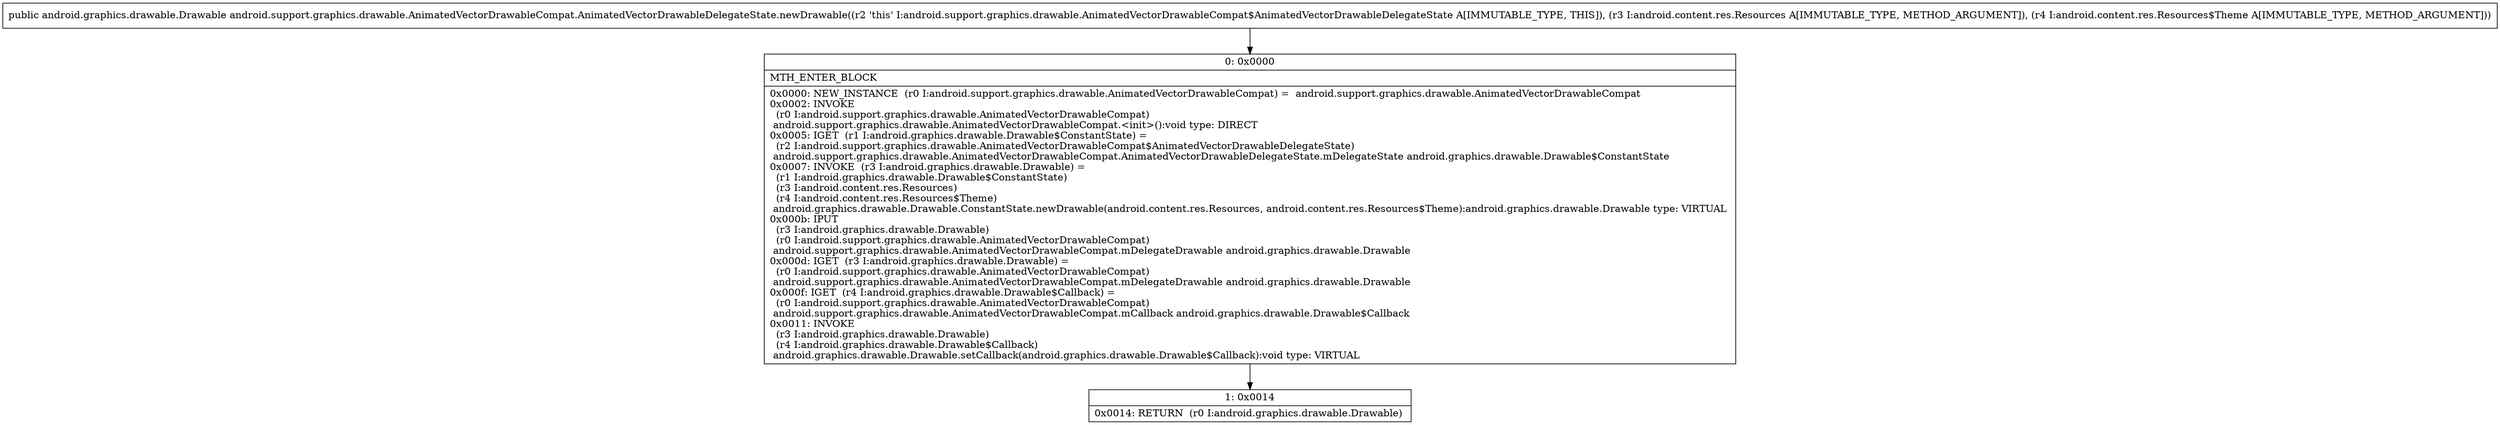 digraph "CFG forandroid.support.graphics.drawable.AnimatedVectorDrawableCompat.AnimatedVectorDrawableDelegateState.newDrawable(Landroid\/content\/res\/Resources;Landroid\/content\/res\/Resources$Theme;)Landroid\/graphics\/drawable\/Drawable;" {
Node_0 [shape=record,label="{0\:\ 0x0000|MTH_ENTER_BLOCK\l|0x0000: NEW_INSTANCE  (r0 I:android.support.graphics.drawable.AnimatedVectorDrawableCompat) =  android.support.graphics.drawable.AnimatedVectorDrawableCompat \l0x0002: INVOKE  \l  (r0 I:android.support.graphics.drawable.AnimatedVectorDrawableCompat)\l android.support.graphics.drawable.AnimatedVectorDrawableCompat.\<init\>():void type: DIRECT \l0x0005: IGET  (r1 I:android.graphics.drawable.Drawable$ConstantState) = \l  (r2 I:android.support.graphics.drawable.AnimatedVectorDrawableCompat$AnimatedVectorDrawableDelegateState)\l android.support.graphics.drawable.AnimatedVectorDrawableCompat.AnimatedVectorDrawableDelegateState.mDelegateState android.graphics.drawable.Drawable$ConstantState \l0x0007: INVOKE  (r3 I:android.graphics.drawable.Drawable) = \l  (r1 I:android.graphics.drawable.Drawable$ConstantState)\l  (r3 I:android.content.res.Resources)\l  (r4 I:android.content.res.Resources$Theme)\l android.graphics.drawable.Drawable.ConstantState.newDrawable(android.content.res.Resources, android.content.res.Resources$Theme):android.graphics.drawable.Drawable type: VIRTUAL \l0x000b: IPUT  \l  (r3 I:android.graphics.drawable.Drawable)\l  (r0 I:android.support.graphics.drawable.AnimatedVectorDrawableCompat)\l android.support.graphics.drawable.AnimatedVectorDrawableCompat.mDelegateDrawable android.graphics.drawable.Drawable \l0x000d: IGET  (r3 I:android.graphics.drawable.Drawable) = \l  (r0 I:android.support.graphics.drawable.AnimatedVectorDrawableCompat)\l android.support.graphics.drawable.AnimatedVectorDrawableCompat.mDelegateDrawable android.graphics.drawable.Drawable \l0x000f: IGET  (r4 I:android.graphics.drawable.Drawable$Callback) = \l  (r0 I:android.support.graphics.drawable.AnimatedVectorDrawableCompat)\l android.support.graphics.drawable.AnimatedVectorDrawableCompat.mCallback android.graphics.drawable.Drawable$Callback \l0x0011: INVOKE  \l  (r3 I:android.graphics.drawable.Drawable)\l  (r4 I:android.graphics.drawable.Drawable$Callback)\l android.graphics.drawable.Drawable.setCallback(android.graphics.drawable.Drawable$Callback):void type: VIRTUAL \l}"];
Node_1 [shape=record,label="{1\:\ 0x0014|0x0014: RETURN  (r0 I:android.graphics.drawable.Drawable) \l}"];
MethodNode[shape=record,label="{public android.graphics.drawable.Drawable android.support.graphics.drawable.AnimatedVectorDrawableCompat.AnimatedVectorDrawableDelegateState.newDrawable((r2 'this' I:android.support.graphics.drawable.AnimatedVectorDrawableCompat$AnimatedVectorDrawableDelegateState A[IMMUTABLE_TYPE, THIS]), (r3 I:android.content.res.Resources A[IMMUTABLE_TYPE, METHOD_ARGUMENT]), (r4 I:android.content.res.Resources$Theme A[IMMUTABLE_TYPE, METHOD_ARGUMENT])) }"];
MethodNode -> Node_0;
Node_0 -> Node_1;
}


